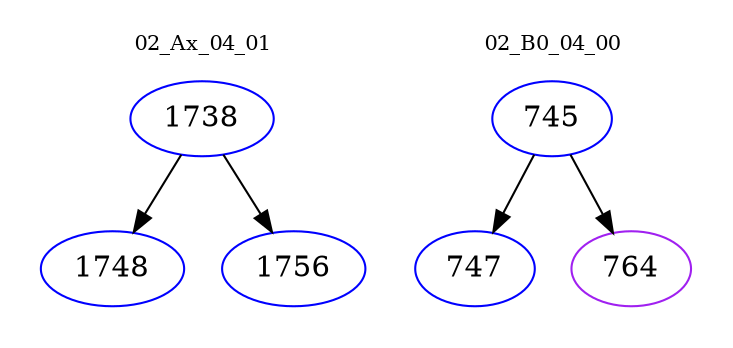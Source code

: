 digraph{
subgraph cluster_0 {
color = white
label = "02_Ax_04_01";
fontsize=10;
T0_1738 [label="1738", color="blue"]
T0_1738 -> T0_1748 [color="black"]
T0_1748 [label="1748", color="blue"]
T0_1738 -> T0_1756 [color="black"]
T0_1756 [label="1756", color="blue"]
}
subgraph cluster_1 {
color = white
label = "02_B0_04_00";
fontsize=10;
T1_745 [label="745", color="blue"]
T1_745 -> T1_747 [color="black"]
T1_747 [label="747", color="blue"]
T1_745 -> T1_764 [color="black"]
T1_764 [label="764", color="purple"]
}
}
